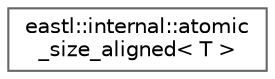 digraph "类继承关系图"
{
 // LATEX_PDF_SIZE
  bgcolor="transparent";
  edge [fontname=Helvetica,fontsize=10,labelfontname=Helvetica,labelfontsize=10];
  node [fontname=Helvetica,fontsize=10,shape=box,height=0.2,width=0.4];
  rankdir="LR";
  Node0 [id="Node000000",label="eastl::internal::atomic\l_size_aligned\< T \>",height=0.2,width=0.4,color="grey40", fillcolor="white", style="filled",URL="$structeastl_1_1internal_1_1atomic__size__aligned.html",tooltip=" "];
}
